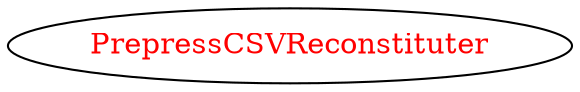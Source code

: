 digraph dependencyGraph {
 concentrate=true;
 ranksep="2.0";
 rankdir="LR"; 
 splines="ortho";
"PrepressCSVReconstituter" [fontcolor="red"];
}